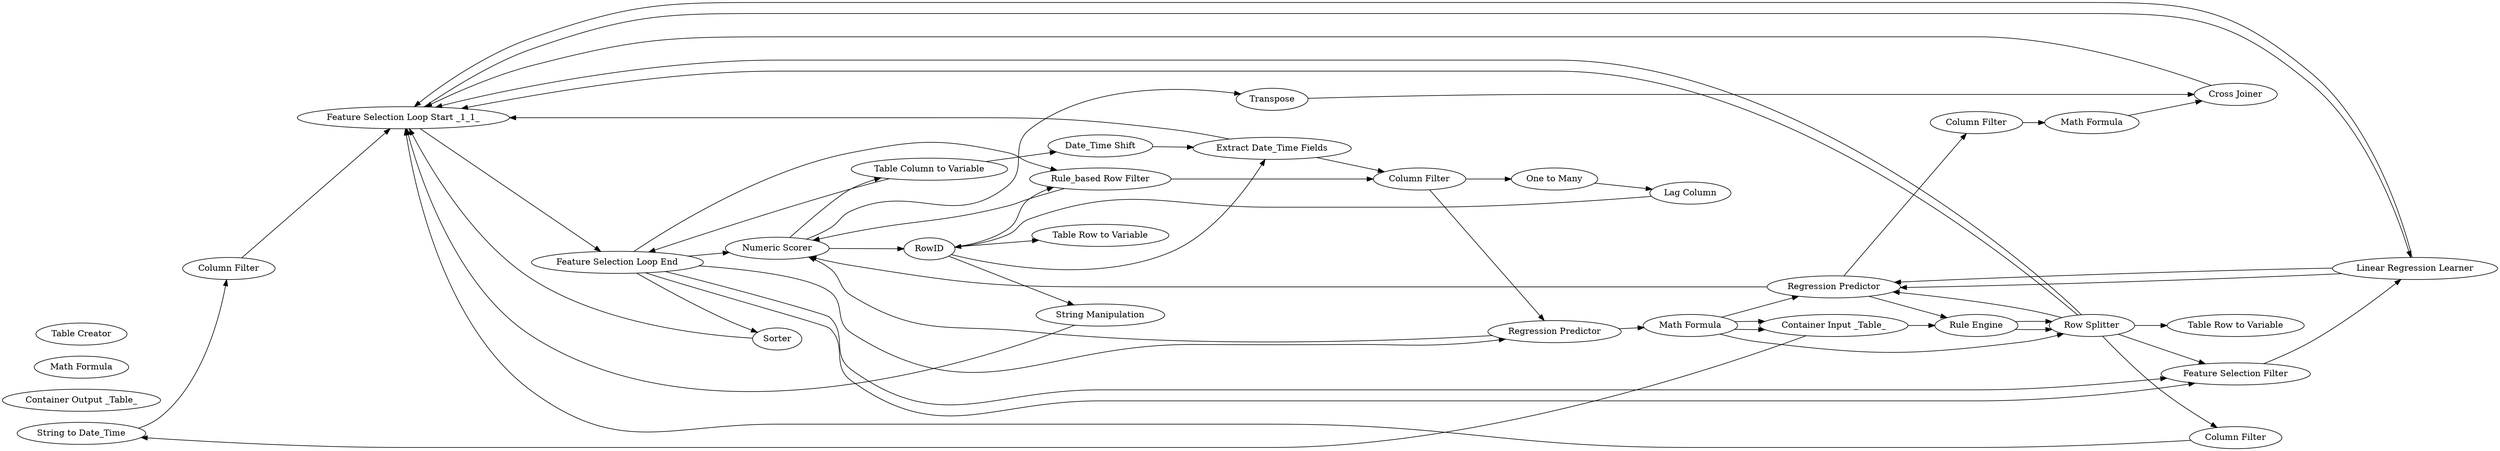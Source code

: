 digraph {
	18 [label="String to Date_Time"]
	19 [label="Column Filter"]
	20 [label="Extract Date_Time Fields"]
	22 [label="One to Many"]
	207 [label="Lag Column"]
	212 [label=GroupBy]
	213 [label="Math Formula"]
	214 [label="Column Rename"]
	215 [label="Table Row to Variable"]
	20 [label="Extract Date_Time Fields"]
	208 [label=RowID]
	216 [label=GroupBy]
	217 [label="Date_Time Shift"]
	227 [label="Column Filter"]
	228 [label=Concatenate]
	229 [label="String Manipulation"]
	230 [label="String Manipulation"]
	231 [label="Domain Calculator"]
	208 [label=RowID]
	209 [label="String Manipulation"]
	210 [label="String To Number _deprecated_"]
	211 [label="Math Formula"]
	232 [label="Column Rename"]
	233 [label="Math Formula"]
	212 [label="Regression Predictor"]
	214 [label="Row Splitter"]
	219 [label="Linear Regression Learner"]
	220 [label="Feature Selection Filter"]
	213 [label="Rule Engine"]
	214 [label="Row Splitter"]
	218 [label="Column Filter"]
	221 [label=Sorter]
	222 [label="Table Row to Variable"]
	226 [label="Rule_based Row Filter"]
	227 [label="Row Filter"]
	210 [label="Feature Selection Loop Start _1_1_"]
	211 [label="Feature Selection Loop End"]
	212 [label="Regression Predictor"]
	216 [label="Table Column to Variable"]
	219 [label="Linear Regression Learner"]
	228 [label="Numeric Scorer"]
	224 [label="Column Filter"]
	225 [label="Math Formula"]
	226 [label="Container Input _Table_"]
	227 [label="Container Output _Table_"]
	236 [label="Cross Joiner"]
	228 [label="Numeric Scorer"]
	229 [label="Math Formula"]
	230 [label="Rule_based Row Filter"]
	231 [label="Column Filter"]
	232 [label="Regression Predictor"]
	235 [label=Transpose]
	238 [label="Table Creator"]
	20 -> 210
	216 -> 217
	217 -> 20
	208 -> 230
	228 -> 208
	211 -> 228
	230 -> 228
	208 -> 209
	209 -> 210
	210 -> 211
	211 -> 232
	232 -> 233
	18 -> 19
	19 -> 210
	20 -> 231
	22 -> 207
	207 -> 208
	212 -> 213
	213 -> 214
	214 -> 215
	208 -> 20
	231 -> 22
	233 -> 212
	210 -> 219
	212 -> 228
	216 -> 211
	219 -> 212
	228 -> 216
	213 -> 214
	214 -> 210
	214 -> 218
	218 -> 210
	221 -> 210
	226 -> 213
	208 -> 222
	211 -> 221
	228 -> 235
	211 -> 230
	230 -> 231
	231 -> 232
	232 -> 228
	233 -> 214
	233 -> 226
	233 -> 226
	212 -> 224
	214 -> 212
	214 -> 220
	214 -> 210
	219 -> 212
	219 -> 210
	220 -> 219
	211 -> 220
	211 -> 220
	224 -> 225
	225 -> 236
	226 -> 18
	236 -> 210
	235 -> 236
	rankdir=LR
}
